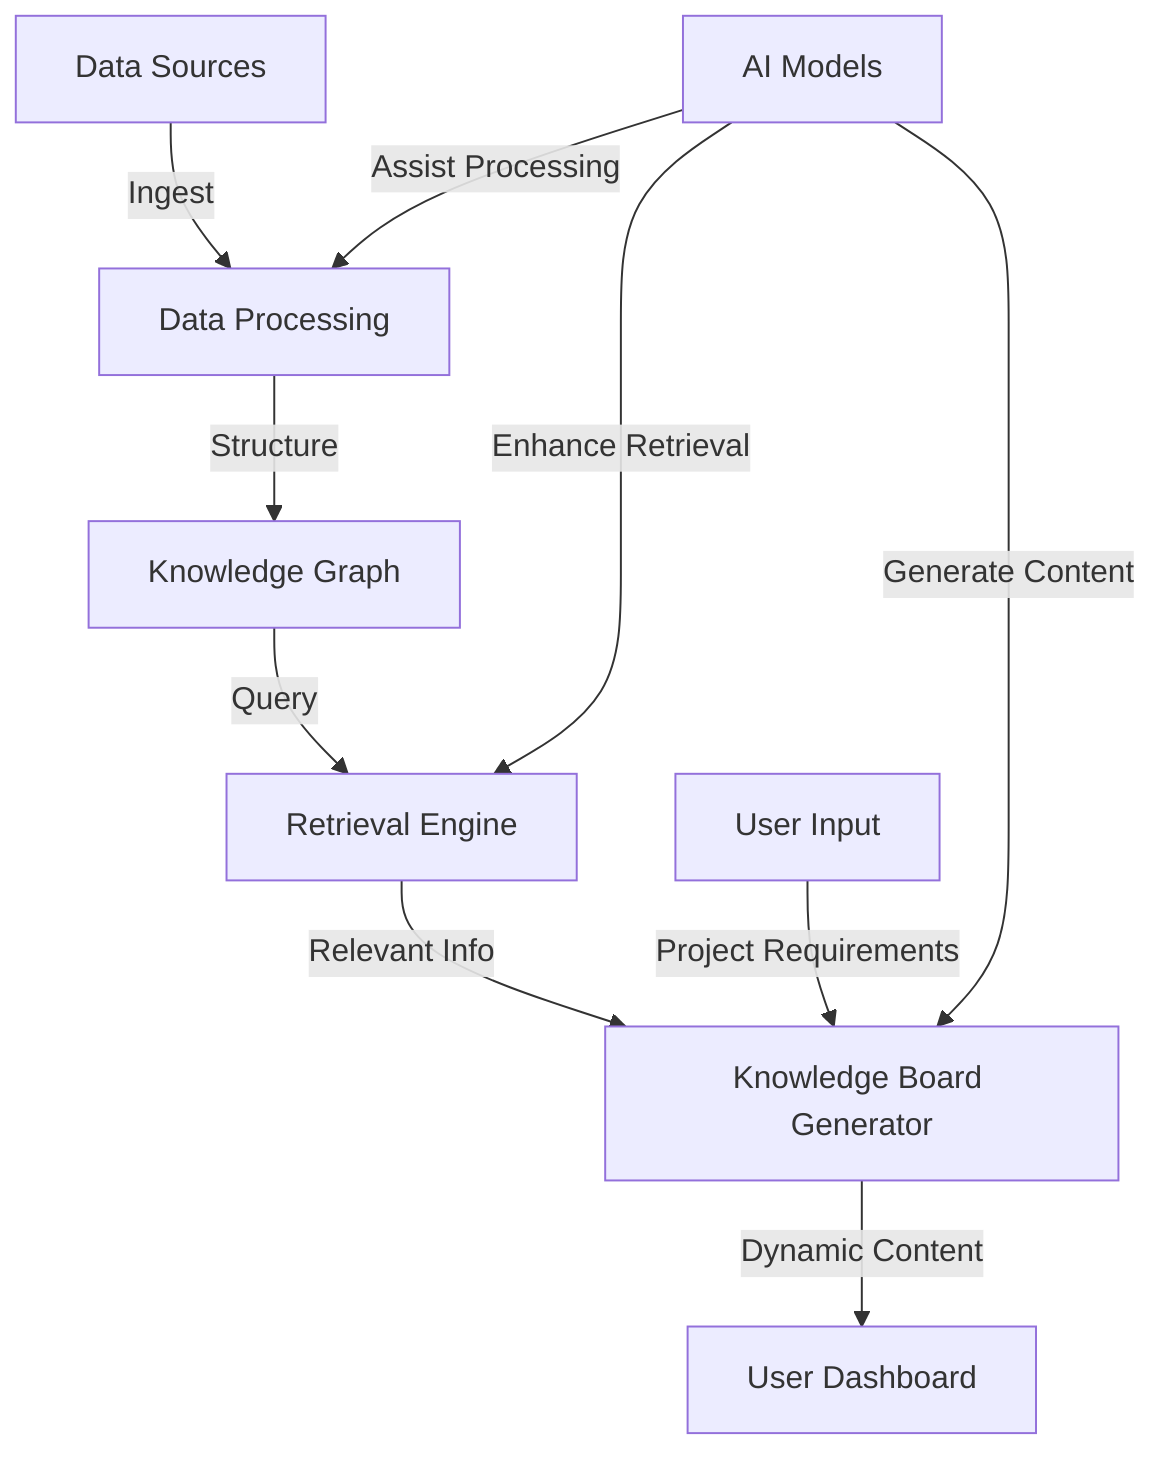 graph TD
    A[Data Sources] -->|Ingest| B[Data Processing]
    B -->|Structure| C[Knowledge Graph]
    C -->|Query| D[Retrieval Engine]
    D -->|Relevant Info| E[Knowledge Board Generator]
    E -->|Dynamic Content| F[User Dashboard]
    G[User Input] -->|Project Requirements| E
    H[AI Models] -->|Assist Processing| B
    H -->|Enhance Retrieval| D
    H -->|Generate Content| E